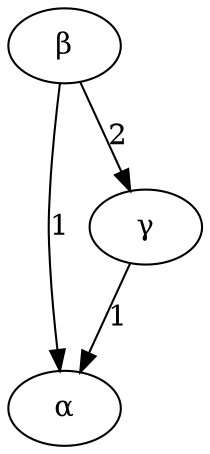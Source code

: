 digraph G {
fontname=cmr10;
"a" [label="&alpha;"]
"b" [label="&beta;"]
"c" [label="&gamma;"]
"b" -> "a" [label="1"]
"b" -> "c" [label="2"]
"c" -> "a" [label="1"]
}
